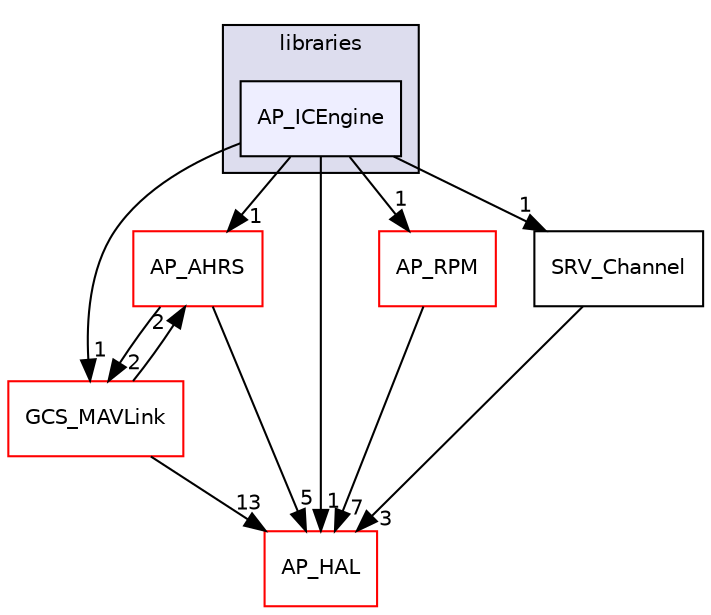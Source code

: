 digraph "libraries/AP_ICEngine" {
  compound=true
  node [ fontsize="10", fontname="Helvetica"];
  edge [ labelfontsize="10", labelfontname="Helvetica"];
  subgraph clusterdir_bc0718b08fb2015b8e59c47b2805f60c {
    graph [ bgcolor="#ddddee", pencolor="black", label="libraries" fontname="Helvetica", fontsize="10", URL="dir_bc0718b08fb2015b8e59c47b2805f60c.html"]
  dir_eecdb3b7edc378c3b87f1df0443878bf [shape=box, label="AP_ICEngine", style="filled", fillcolor="#eeeeff", pencolor="black", URL="dir_eecdb3b7edc378c3b87f1df0443878bf.html"];
  }
  dir_85ad937bf7c11de5c2907a482c9c56bd [shape=box label="AP_AHRS" fillcolor="white" style="filled" color="red" URL="dir_85ad937bf7c11de5c2907a482c9c56bd.html"];
  dir_be870cb78c6e1bc08f9e4388e1828b4d [shape=box label="GCS_MAVLink" fillcolor="white" style="filled" color="red" URL="dir_be870cb78c6e1bc08f9e4388e1828b4d.html"];
  dir_1cbc10423b2512b31103883361e0123b [shape=box label="AP_HAL" fillcolor="white" style="filled" color="red" URL="dir_1cbc10423b2512b31103883361e0123b.html"];
  dir_e43f775edb5dd0ea21f8ab5f36fd690f [shape=box label="AP_RPM" fillcolor="white" style="filled" color="red" URL="dir_e43f775edb5dd0ea21f8ab5f36fd690f.html"];
  dir_7c0f4bc6f9f3fcba9f67ba121904eead [shape=box label="SRV_Channel" URL="dir_7c0f4bc6f9f3fcba9f67ba121904eead.html"];
  dir_85ad937bf7c11de5c2907a482c9c56bd->dir_be870cb78c6e1bc08f9e4388e1828b4d [headlabel="2", labeldistance=1.5 headhref="dir_000015_000179.html"];
  dir_85ad937bf7c11de5c2907a482c9c56bd->dir_1cbc10423b2512b31103883361e0123b [headlabel="5", labeldistance=1.5 headhref="dir_000015_000057.html"];
  dir_be870cb78c6e1bc08f9e4388e1828b4d->dir_85ad937bf7c11de5c2907a482c9c56bd [headlabel="2", labeldistance=1.5 headhref="dir_000179_000015.html"];
  dir_be870cb78c6e1bc08f9e4388e1828b4d->dir_1cbc10423b2512b31103883361e0123b [headlabel="13", labeldistance=1.5 headhref="dir_000179_000057.html"];
  dir_e43f775edb5dd0ea21f8ab5f36fd690f->dir_1cbc10423b2512b31103883361e0123b [headlabel="7", labeldistance=1.5 headhref="dir_000145_000057.html"];
  dir_eecdb3b7edc378c3b87f1df0443878bf->dir_85ad937bf7c11de5c2907a482c9c56bd [headlabel="1", labeldistance=1.5 headhref="dir_000086_000015.html"];
  dir_eecdb3b7edc378c3b87f1df0443878bf->dir_be870cb78c6e1bc08f9e4388e1828b4d [headlabel="1", labeldistance=1.5 headhref="dir_000086_000179.html"];
  dir_eecdb3b7edc378c3b87f1df0443878bf->dir_1cbc10423b2512b31103883361e0123b [headlabel="1", labeldistance=1.5 headhref="dir_000086_000057.html"];
  dir_eecdb3b7edc378c3b87f1df0443878bf->dir_e43f775edb5dd0ea21f8ab5f36fd690f [headlabel="1", labeldistance=1.5 headhref="dir_000086_000145.html"];
  dir_eecdb3b7edc378c3b87f1df0443878bf->dir_7c0f4bc6f9f3fcba9f67ba121904eead [headlabel="1", labeldistance=1.5 headhref="dir_000086_000190.html"];
  dir_7c0f4bc6f9f3fcba9f67ba121904eead->dir_1cbc10423b2512b31103883361e0123b [headlabel="3", labeldistance=1.5 headhref="dir_000190_000057.html"];
}
